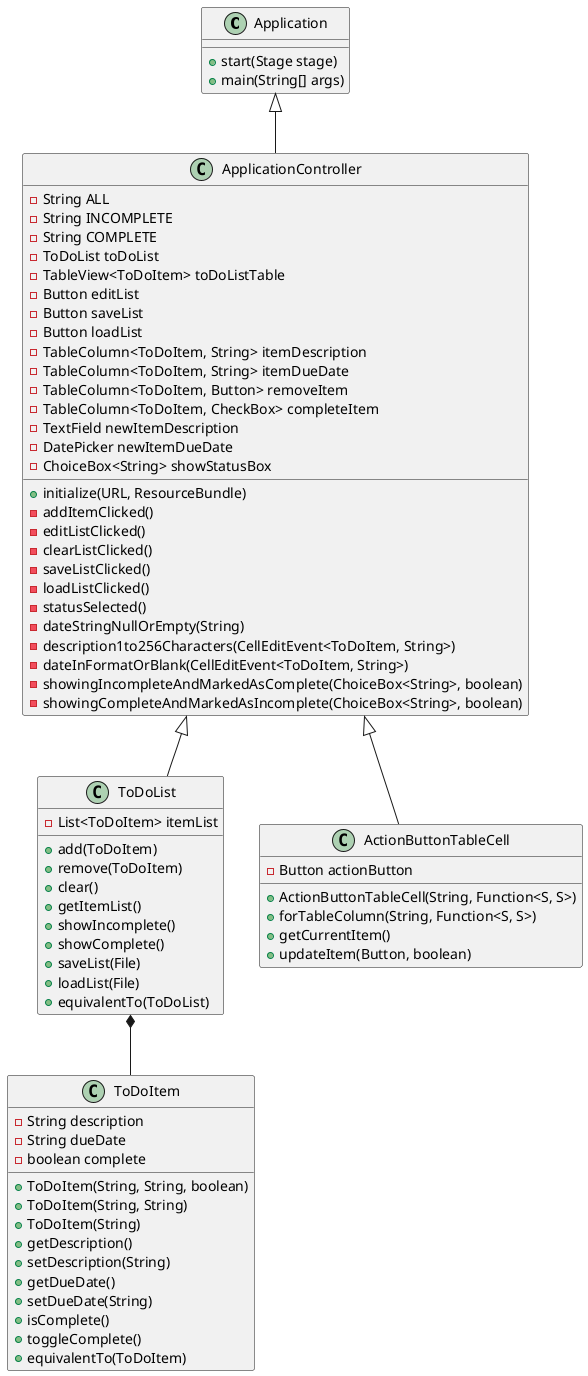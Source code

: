 @startuml

class Application {
+start(Stage stage)
+main(String[] args)
}

class ApplicationController {
-String ALL
-String INCOMPLETE
-String COMPLETE
-ToDoList toDoList
-TableView<ToDoItem> toDoListTable
-Button editList
-Button saveList
-Button loadList
-TableColumn<ToDoItem, String> itemDescription
-TableColumn<ToDoItem, String> itemDueDate
-TableColumn<ToDoItem, Button> removeItem
-TableColumn<ToDoItem, CheckBox> completeItem
-TextField newItemDescription
-DatePicker newItemDueDate
-ChoiceBox<String> showStatusBox

+initialize(URL, ResourceBundle)
-addItemClicked()
-editListClicked()
-clearListClicked()
-saveListClicked()
-loadListClicked()
-statusSelected()
-dateStringNullOrEmpty(String)
-description1to256Characters(CellEditEvent<ToDoItem, String>)
-dateInFormatOrBlank(CellEditEvent<ToDoItem, String>)
-showingIncompleteAndMarkedAsComplete(ChoiceBox<String>, boolean)
-showingCompleteAndMarkedAsIncomplete(ChoiceBox<String>, boolean)
}

class ToDoList {
-List<ToDoItem> itemList

+add(ToDoItem)
+remove(ToDoItem)
+clear()
+getItemList()
+showIncomplete()
+showComplete()
+saveList(File)
+loadList(File)
+equivalentTo(ToDoList)
}

class ToDoItem {
-String description
-String dueDate
-boolean complete

+ToDoItem(String, String, boolean)
+ToDoItem(String, String)
+ToDoItem(String)
+getDescription()
+setDescription(String)
+getDueDate()
+setDueDate(String)
+isComplete()
+toggleComplete()
+equivalentTo(ToDoItem)
}

class ActionButtonTableCell {
-Button actionButton

+ActionButtonTableCell(String, Function<S, S>)
+forTableColumn(String, Function<S, S>)
+getCurrentItem()
+updateItem(Button, boolean)
}

Application <|-- ApplicationController
ApplicationController <|-- ToDoList
ApplicationController <|-- ActionButtonTableCell

ToDoList *-- ToDoItem




@enduml